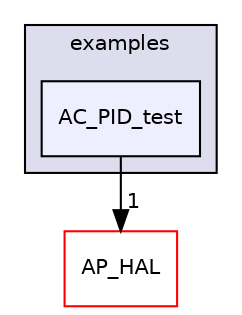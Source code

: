 digraph "libraries/AC_PID/examples/AC_PID_test" {
  compound=true
  node [ fontsize="10", fontname="Helvetica"];
  edge [ labelfontsize="10", labelfontname="Helvetica"];
  subgraph clusterdir_fd58e54e94b5b2f10f2c87d269bed49b {
    graph [ bgcolor="#ddddee", pencolor="black", label="examples" fontname="Helvetica", fontsize="10", URL="dir_fd58e54e94b5b2f10f2c87d269bed49b.html"]
  dir_63fc0c2c6610cbfa0226d159ed072a68 [shape=box, label="AC_PID_test", style="filled", fillcolor="#eeeeff", pencolor="black", URL="dir_63fc0c2c6610cbfa0226d159ed072a68.html"];
  }
  dir_1cbc10423b2512b31103883361e0123b [shape=box label="AP_HAL" fillcolor="white" style="filled" color="red" URL="dir_1cbc10423b2512b31103883361e0123b.html"];
  dir_63fc0c2c6610cbfa0226d159ed072a68->dir_1cbc10423b2512b31103883361e0123b [headlabel="1", labeldistance=1.5 headhref="dir_000007_000057.html"];
}
